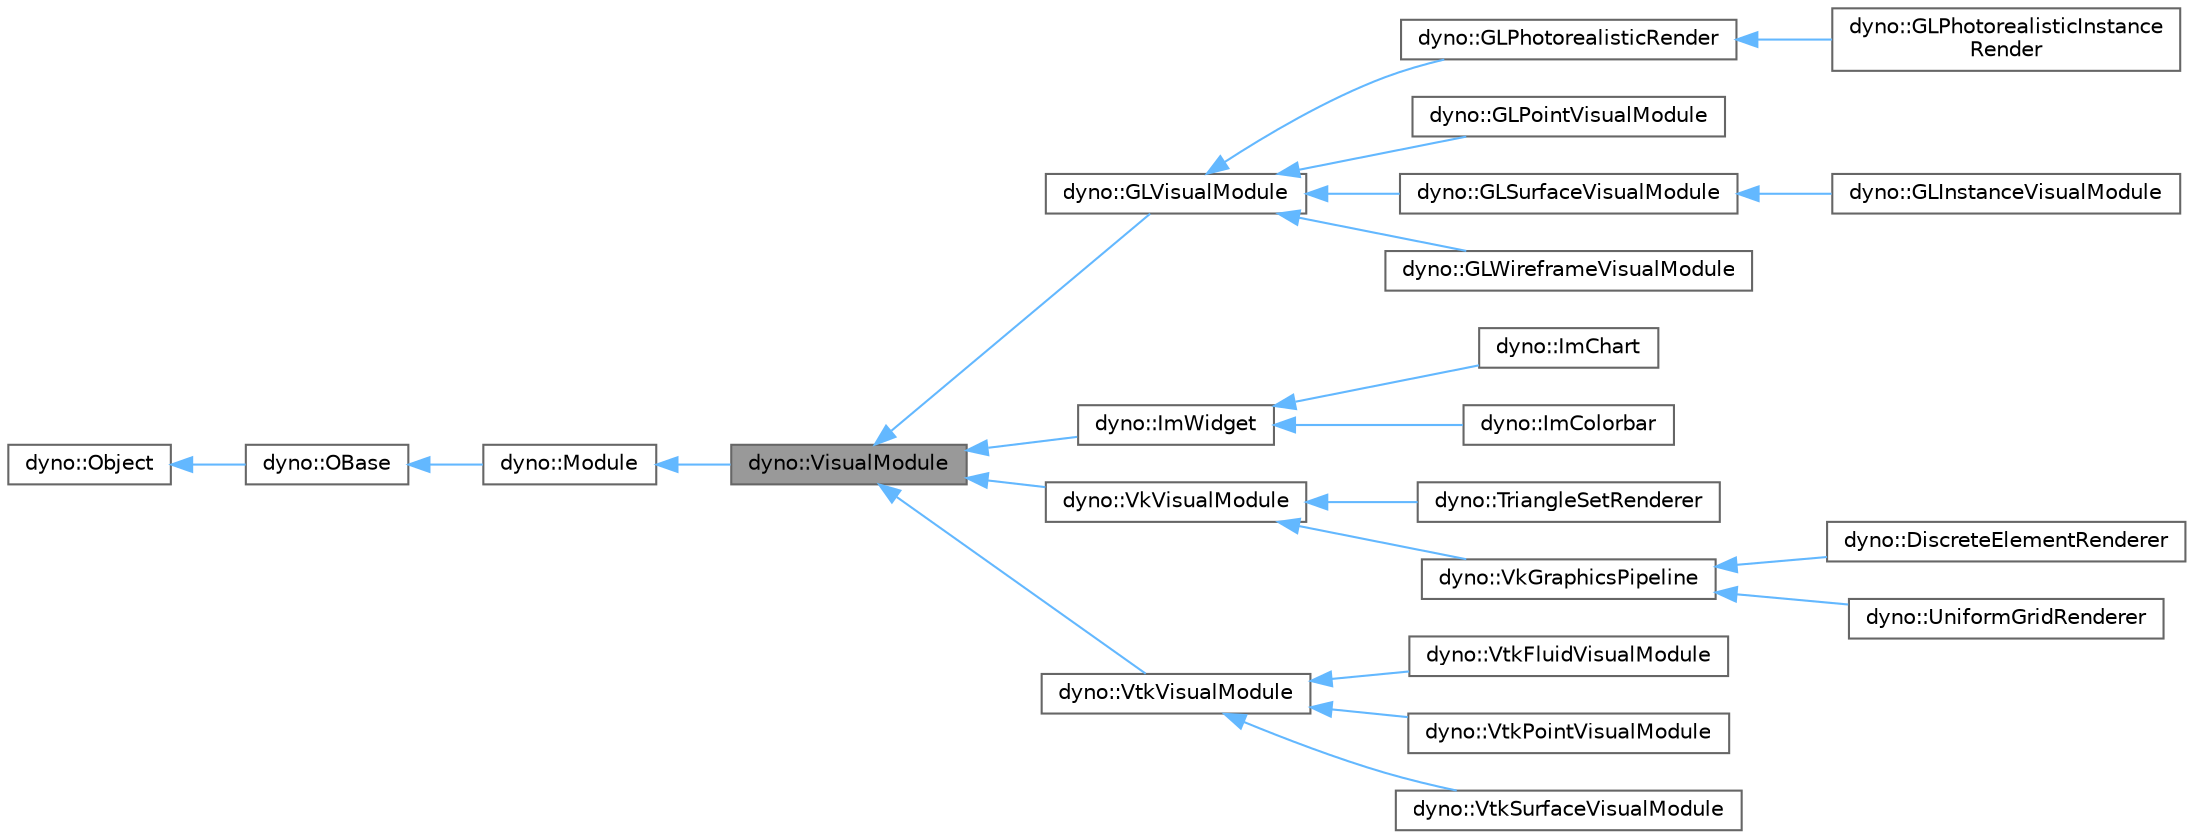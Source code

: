 digraph "dyno::VisualModule"
{
 // LATEX_PDF_SIZE
  bgcolor="transparent";
  edge [fontname=Helvetica,fontsize=10,labelfontname=Helvetica,labelfontsize=10];
  node [fontname=Helvetica,fontsize=10,shape=box,height=0.2,width=0.4];
  rankdir="LR";
  Node1 [id="Node000001",label="dyno::VisualModule",height=0.2,width=0.4,color="gray40", fillcolor="grey60", style="filled", fontcolor="black",tooltip=" "];
  Node2 -> Node1 [id="edge1_Node000001_Node000002",dir="back",color="steelblue1",style="solid",tooltip=" "];
  Node2 [id="Node000002",label="dyno::Module",height=0.2,width=0.4,color="gray40", fillcolor="white", style="filled",URL="$classdyno_1_1_module.html",tooltip=" "];
  Node3 -> Node2 [id="edge2_Node000002_Node000003",dir="back",color="steelblue1",style="solid",tooltip=" "];
  Node3 [id="Node000003",label="dyno::OBase",height=0.2,width=0.4,color="gray40", fillcolor="white", style="filled",URL="$classdyno_1_1_o_base.html",tooltip=" "];
  Node4 -> Node3 [id="edge3_Node000003_Node000004",dir="back",color="steelblue1",style="solid",tooltip=" "];
  Node4 [id="Node000004",label="dyno::Object",height=0.2,width=0.4,color="gray40", fillcolor="white", style="filled",URL="$classdyno_1_1_object.html",tooltip=" "];
  Node1 -> Node5 [id="edge4_Node000001_Node000005",dir="back",color="steelblue1",style="solid",tooltip=" "];
  Node5 [id="Node000005",label="dyno::GLVisualModule",height=0.2,width=0.4,color="gray40", fillcolor="white", style="filled",URL="$classdyno_1_1_g_l_visual_module.html",tooltip=" "];
  Node5 -> Node6 [id="edge5_Node000005_Node000006",dir="back",color="steelblue1",style="solid",tooltip=" "];
  Node6 [id="Node000006",label="dyno::GLPhotorealisticRender",height=0.2,width=0.4,color="gray40", fillcolor="white", style="filled",URL="$classdyno_1_1_g_l_photorealistic_render.html",tooltip=" "];
  Node6 -> Node7 [id="edge6_Node000006_Node000007",dir="back",color="steelblue1",style="solid",tooltip=" "];
  Node7 [id="Node000007",label="dyno::GLPhotorealisticInstance\lRender",height=0.2,width=0.4,color="gray40", fillcolor="white", style="filled",URL="$classdyno_1_1_g_l_photorealistic_instance_render.html",tooltip=" "];
  Node5 -> Node8 [id="edge7_Node000005_Node000008",dir="back",color="steelblue1",style="solid",tooltip=" "];
  Node8 [id="Node000008",label="dyno::GLPointVisualModule",height=0.2,width=0.4,color="gray40", fillcolor="white", style="filled",URL="$classdyno_1_1_g_l_point_visual_module.html",tooltip=" "];
  Node5 -> Node9 [id="edge8_Node000005_Node000009",dir="back",color="steelblue1",style="solid",tooltip=" "];
  Node9 [id="Node000009",label="dyno::GLSurfaceVisualModule",height=0.2,width=0.4,color="gray40", fillcolor="white", style="filled",URL="$classdyno_1_1_g_l_surface_visual_module.html",tooltip=" "];
  Node9 -> Node10 [id="edge9_Node000009_Node000010",dir="back",color="steelblue1",style="solid",tooltip=" "];
  Node10 [id="Node000010",label="dyno::GLInstanceVisualModule",height=0.2,width=0.4,color="gray40", fillcolor="white", style="filled",URL="$classdyno_1_1_g_l_instance_visual_module.html",tooltip=" "];
  Node5 -> Node11 [id="edge10_Node000005_Node000011",dir="back",color="steelblue1",style="solid",tooltip=" "];
  Node11 [id="Node000011",label="dyno::GLWireframeVisualModule",height=0.2,width=0.4,color="gray40", fillcolor="white", style="filled",URL="$classdyno_1_1_g_l_wireframe_visual_module.html",tooltip=" "];
  Node1 -> Node12 [id="edge11_Node000001_Node000012",dir="back",color="steelblue1",style="solid",tooltip=" "];
  Node12 [id="Node000012",label="dyno::ImWidget",height=0.2,width=0.4,color="gray40", fillcolor="white", style="filled",URL="$classdyno_1_1_im_widget.html",tooltip=" "];
  Node12 -> Node13 [id="edge12_Node000012_Node000013",dir="back",color="steelblue1",style="solid",tooltip=" "];
  Node13 [id="Node000013",label="dyno::ImChart",height=0.2,width=0.4,color="gray40", fillcolor="white", style="filled",URL="$classdyno_1_1_im_chart.html",tooltip=" "];
  Node12 -> Node14 [id="edge13_Node000012_Node000014",dir="back",color="steelblue1",style="solid",tooltip=" "];
  Node14 [id="Node000014",label="dyno::ImColorbar",height=0.2,width=0.4,color="gray40", fillcolor="white", style="filled",URL="$classdyno_1_1_im_colorbar.html",tooltip=" "];
  Node1 -> Node15 [id="edge14_Node000001_Node000015",dir="back",color="steelblue1",style="solid",tooltip=" "];
  Node15 [id="Node000015",label="dyno::VkVisualModule",height=0.2,width=0.4,color="gray40", fillcolor="white", style="filled",URL="$classdyno_1_1_vk_visual_module.html",tooltip=" "];
  Node15 -> Node16 [id="edge15_Node000015_Node000016",dir="back",color="steelblue1",style="solid",tooltip=" "];
  Node16 [id="Node000016",label="dyno::TriangleSetRenderer",height=0.2,width=0.4,color="gray40", fillcolor="white", style="filled",URL="$classdyno_1_1_triangle_set_renderer.html",tooltip=" "];
  Node15 -> Node17 [id="edge16_Node000015_Node000017",dir="back",color="steelblue1",style="solid",tooltip=" "];
  Node17 [id="Node000017",label="dyno::VkGraphicsPipeline",height=0.2,width=0.4,color="gray40", fillcolor="white", style="filled",URL="$classdyno_1_1_vk_graphics_pipeline.html",tooltip=" "];
  Node17 -> Node18 [id="edge17_Node000017_Node000018",dir="back",color="steelblue1",style="solid",tooltip=" "];
  Node18 [id="Node000018",label="dyno::DiscreteElementRenderer",height=0.2,width=0.4,color="gray40", fillcolor="white", style="filled",URL="$classdyno_1_1_discrete_element_renderer.html",tooltip=" "];
  Node17 -> Node19 [id="edge18_Node000017_Node000019",dir="back",color="steelblue1",style="solid",tooltip=" "];
  Node19 [id="Node000019",label="dyno::UniformGridRenderer",height=0.2,width=0.4,color="gray40", fillcolor="white", style="filled",URL="$classdyno_1_1_uniform_grid_renderer.html",tooltip=" "];
  Node1 -> Node20 [id="edge19_Node000001_Node000020",dir="back",color="steelblue1",style="solid",tooltip=" "];
  Node20 [id="Node000020",label="dyno::VtkVisualModule",height=0.2,width=0.4,color="gray40", fillcolor="white", style="filled",URL="$classdyno_1_1_vtk_visual_module.html",tooltip=" "];
  Node20 -> Node21 [id="edge20_Node000020_Node000021",dir="back",color="steelblue1",style="solid",tooltip=" "];
  Node21 [id="Node000021",label="dyno::VtkFluidVisualModule",height=0.2,width=0.4,color="gray40", fillcolor="white", style="filled",URL="$classdyno_1_1_vtk_fluid_visual_module.html",tooltip=" "];
  Node20 -> Node22 [id="edge21_Node000020_Node000022",dir="back",color="steelblue1",style="solid",tooltip=" "];
  Node22 [id="Node000022",label="dyno::VtkPointVisualModule",height=0.2,width=0.4,color="gray40", fillcolor="white", style="filled",URL="$classdyno_1_1_vtk_point_visual_module.html",tooltip=" "];
  Node20 -> Node23 [id="edge22_Node000020_Node000023",dir="back",color="steelblue1",style="solid",tooltip=" "];
  Node23 [id="Node000023",label="dyno::VtkSurfaceVisualModule",height=0.2,width=0.4,color="gray40", fillcolor="white", style="filled",URL="$classdyno_1_1_vtk_surface_visual_module.html",tooltip=" "];
}
